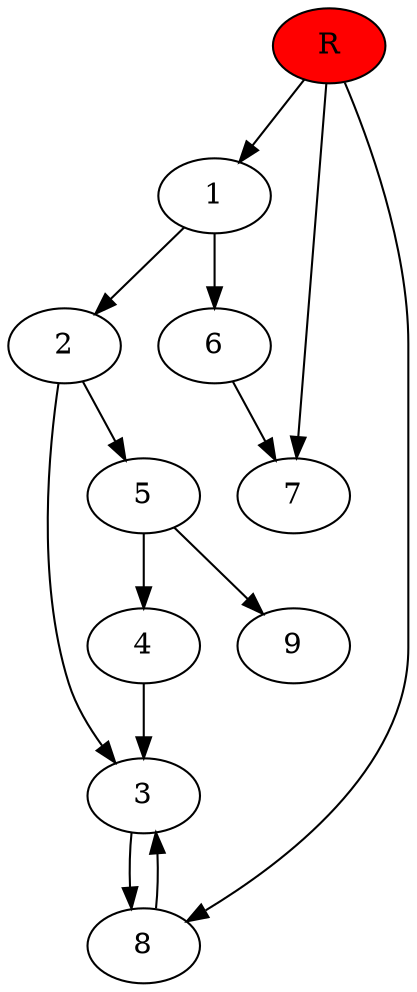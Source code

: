 digraph prb8864 {
	1
	2
	3
	4
	5
	6
	7
	8
	R [fillcolor="#ff0000" style=filled]
	1 -> 2
	1 -> 6
	2 -> 3
	2 -> 5
	3 -> 8
	4 -> 3
	5 -> 4
	5 -> 9
	6 -> 7
	8 -> 3
	R -> 1
	R -> 7
	R -> 8
}
